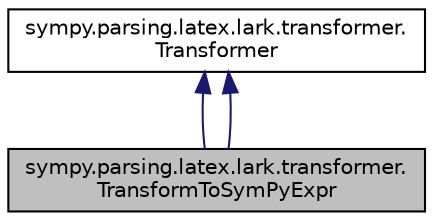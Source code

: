 digraph "sympy.parsing.latex.lark.transformer.TransformToSymPyExpr"
{
 // LATEX_PDF_SIZE
  edge [fontname="Helvetica",fontsize="10",labelfontname="Helvetica",labelfontsize="10"];
  node [fontname="Helvetica",fontsize="10",shape=record];
  Node1 [label="sympy.parsing.latex.lark.transformer.\lTransformToSymPyExpr",height=0.2,width=0.4,color="black", fillcolor="grey75", style="filled", fontcolor="black",tooltip=" "];
  Node2 -> Node1 [dir="back",color="midnightblue",fontsize="10",style="solid",fontname="Helvetica"];
  Node2 [label="sympy.parsing.latex.lark.transformer.\lTransformer",height=0.2,width=0.4,color="black", fillcolor="white", style="filled",URL="$classsympy_1_1parsing_1_1latex_1_1lark_1_1transformer_1_1Transformer.html",tooltip=" "];
  Node2 -> Node1 [dir="back",color="midnightblue",fontsize="10",style="solid",fontname="Helvetica"];
}
